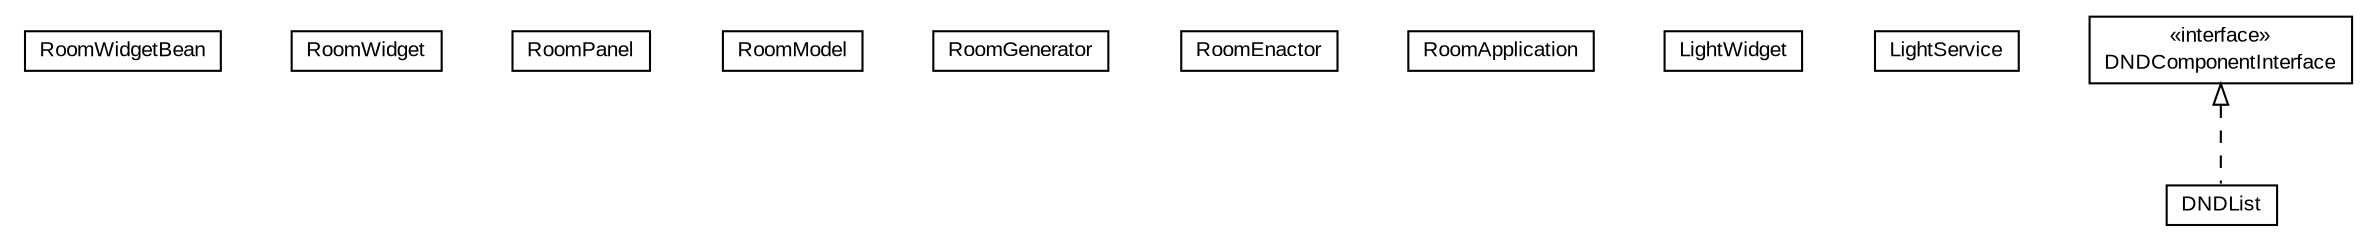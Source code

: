 #!/usr/local/bin/dot
#
# Class diagram 
# Generated by UMLGraph version 5.3 (http://www.umlgraph.org/)
#

digraph G {
	edge [fontname="arial",fontsize=10,labelfontname="arial",labelfontsize=10];
	node [fontname="arial",fontsize=10,shape=plaintext];
	nodesep=0.25;
	ranksep=0.5;
	// context.arch.intelligibility.apps.roomlight.RoomWidgetBean
	c15705 [label=<<table title="context.arch.intelligibility.apps.roomlight.RoomWidgetBean" border="0" cellborder="1" cellspacing="0" cellpadding="2" port="p" href="./RoomWidgetBean.html">
		<tr><td><table border="0" cellspacing="0" cellpadding="1">
<tr><td align="center" balign="center"> RoomWidgetBean </td></tr>
		</table></td></tr>
		</table>>, fontname="arial", fontcolor="black", fontsize=10.0];
	// context.arch.intelligibility.apps.roomlight.RoomWidget
	c15706 [label=<<table title="context.arch.intelligibility.apps.roomlight.RoomWidget" border="0" cellborder="1" cellspacing="0" cellpadding="2" port="p" href="./RoomWidget.html">
		<tr><td><table border="0" cellspacing="0" cellpadding="1">
<tr><td align="center" balign="center"> RoomWidget </td></tr>
		</table></td></tr>
		</table>>, fontname="arial", fontcolor="black", fontsize=10.0];
	// context.arch.intelligibility.apps.roomlight.RoomPanel
	c15707 [label=<<table title="context.arch.intelligibility.apps.roomlight.RoomPanel" border="0" cellborder="1" cellspacing="0" cellpadding="2" port="p" href="./RoomPanel.html">
		<tr><td><table border="0" cellspacing="0" cellpadding="1">
<tr><td align="center" balign="center"> RoomPanel </td></tr>
		</table></td></tr>
		</table>>, fontname="arial", fontcolor="black", fontsize=10.0];
	// context.arch.intelligibility.apps.roomlight.RoomModel
	c15708 [label=<<table title="context.arch.intelligibility.apps.roomlight.RoomModel" border="0" cellborder="1" cellspacing="0" cellpadding="2" port="p" href="./RoomModel.html">
		<tr><td><table border="0" cellspacing="0" cellpadding="1">
<tr><td align="center" balign="center"> RoomModel </td></tr>
		</table></td></tr>
		</table>>, fontname="arial", fontcolor="black", fontsize=10.0];
	// context.arch.intelligibility.apps.roomlight.RoomGenerator
	c15709 [label=<<table title="context.arch.intelligibility.apps.roomlight.RoomGenerator" border="0" cellborder="1" cellspacing="0" cellpadding="2" port="p" href="./RoomGenerator.html">
		<tr><td><table border="0" cellspacing="0" cellpadding="1">
<tr><td align="center" balign="center"> RoomGenerator </td></tr>
		</table></td></tr>
		</table>>, fontname="arial", fontcolor="black", fontsize=10.0];
	// context.arch.intelligibility.apps.roomlight.RoomEnactor
	c15710 [label=<<table title="context.arch.intelligibility.apps.roomlight.RoomEnactor" border="0" cellborder="1" cellspacing="0" cellpadding="2" port="p" href="./RoomEnactor.html">
		<tr><td><table border="0" cellspacing="0" cellpadding="1">
<tr><td align="center" balign="center"> RoomEnactor </td></tr>
		</table></td></tr>
		</table>>, fontname="arial", fontcolor="black", fontsize=10.0];
	// context.arch.intelligibility.apps.roomlight.RoomApplication
	c15711 [label=<<table title="context.arch.intelligibility.apps.roomlight.RoomApplication" border="0" cellborder="1" cellspacing="0" cellpadding="2" port="p" href="./RoomApplication.html">
		<tr><td><table border="0" cellspacing="0" cellpadding="1">
<tr><td align="center" balign="center"> RoomApplication </td></tr>
		</table></td></tr>
		</table>>, fontname="arial", fontcolor="black", fontsize=10.0];
	// context.arch.intelligibility.apps.roomlight.LightWidget
	c15712 [label=<<table title="context.arch.intelligibility.apps.roomlight.LightWidget" border="0" cellborder="1" cellspacing="0" cellpadding="2" port="p" href="./LightWidget.html">
		<tr><td><table border="0" cellspacing="0" cellpadding="1">
<tr><td align="center" balign="center"> LightWidget </td></tr>
		</table></td></tr>
		</table>>, fontname="arial", fontcolor="black", fontsize=10.0];
	// context.arch.intelligibility.apps.roomlight.LightService
	c15713 [label=<<table title="context.arch.intelligibility.apps.roomlight.LightService" border="0" cellborder="1" cellspacing="0" cellpadding="2" port="p" href="./LightService.html">
		<tr><td><table border="0" cellspacing="0" cellpadding="1">
<tr><td align="center" balign="center"> LightService </td></tr>
		</table></td></tr>
		</table>>, fontname="arial", fontcolor="black", fontsize=10.0];
	// context.arch.intelligibility.apps.roomlight.DNDList
	c15714 [label=<<table title="context.arch.intelligibility.apps.roomlight.DNDList" border="0" cellborder="1" cellspacing="0" cellpadding="2" port="p" href="./DNDList.html">
		<tr><td><table border="0" cellspacing="0" cellpadding="1">
<tr><td align="center" balign="center"> DNDList </td></tr>
		</table></td></tr>
		</table>>, fontname="arial", fontcolor="black", fontsize=10.0];
	// context.arch.intelligibility.apps.roomlight.DNDComponentInterface
	c15715 [label=<<table title="context.arch.intelligibility.apps.roomlight.DNDComponentInterface" border="0" cellborder="1" cellspacing="0" cellpadding="2" port="p" href="./DNDComponentInterface.html">
		<tr><td><table border="0" cellspacing="0" cellpadding="1">
<tr><td align="center" balign="center"> &#171;interface&#187; </td></tr>
<tr><td align="center" balign="center"> DNDComponentInterface </td></tr>
		</table></td></tr>
		</table>>, fontname="arial", fontcolor="black", fontsize=10.0];
	//context.arch.intelligibility.apps.roomlight.DNDList implements context.arch.intelligibility.apps.roomlight.DNDComponentInterface
	c15715:p -> c15714:p [dir=back,arrowtail=empty,style=dashed];
}


